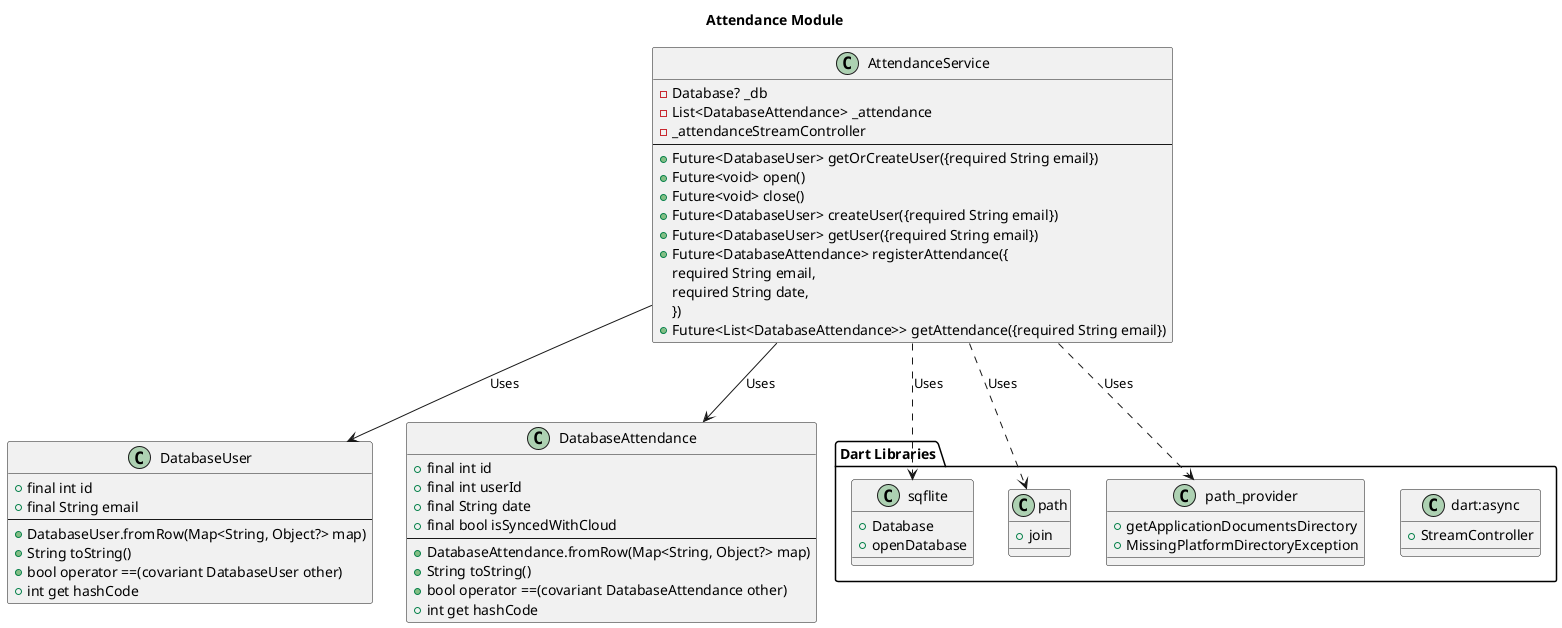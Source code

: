 @startuml
title Attendance Module

    ' class DatabaseNotOpenException {}
    ' class DatabaseAlreadyOpenException {}
    ' class UnabletoGetApplicationDocumentsDirectory {}
    ' class CouldNotDeleteUserException {}
    ' class UserAlreadyExistException {}
    ' class UserNotFoundException {}


    ' DatabaseNotOpenException --|> Exception
    ' DatabaseAlreadyOpenException --|> Exception
    ' UnabletoGetApplicationDocumentsDirectory --|> Exception
    ' CouldNotDeleteUserException --|> Exception
    ' UserAlreadyExistException --|> Exception
    ' UserNotFoundException --|> Exception


    package "Dart Libraries" {
  class "dart:async" {
    + StreamController
  }
  class "sqflite" {
    + Database
    + openDatabase
  }
  class "path" {
    + join
  }
  class "path_provider" {
    + getApplicationDocumentsDirectory
    + MissingPlatformDirectoryException
  }
}

class "AttendanceService" {
  - Database? _db
  - List<DatabaseAttendance> _attendance
  - _attendanceStreamController
  --
  + Future<DatabaseUser> getOrCreateUser({required String email})
  + Future<void> open()
  + Future<void> close()
  + Future<DatabaseUser> createUser({required String email})
  + Future<DatabaseUser> getUser({required String email})
  + Future<DatabaseAttendance> registerAttendance({
    required String email,
    required String date,
  })
  + Future<List<DatabaseAttendance>> getAttendance({required String email})
}

class "DatabaseUser" {
  + final int id
  + final String email
  --
  + DatabaseUser.fromRow(Map<String, Object?> map)
  + String toString()
  + bool operator ==(covariant DatabaseUser other)
  + int get hashCode
}

class "DatabaseAttendance" {
  + final int id
  + final int userId
  + final String date
  + final bool isSyncedWithCloud
  --
  + DatabaseAttendance.fromRow(Map<String, Object?> map)
  + String toString()
  + bool operator ==(covariant DatabaseAttendance other)
  + int get hashCode
}

"AttendanceService" --> "DatabaseUser": Uses
"AttendanceService" --> "DatabaseAttendance": Uses
"AttendanceService" ..> "sqflite": Uses
"AttendanceService" ..> "path_provider": Uses
"AttendanceService" ..> "path": Uses
    

@enduml


